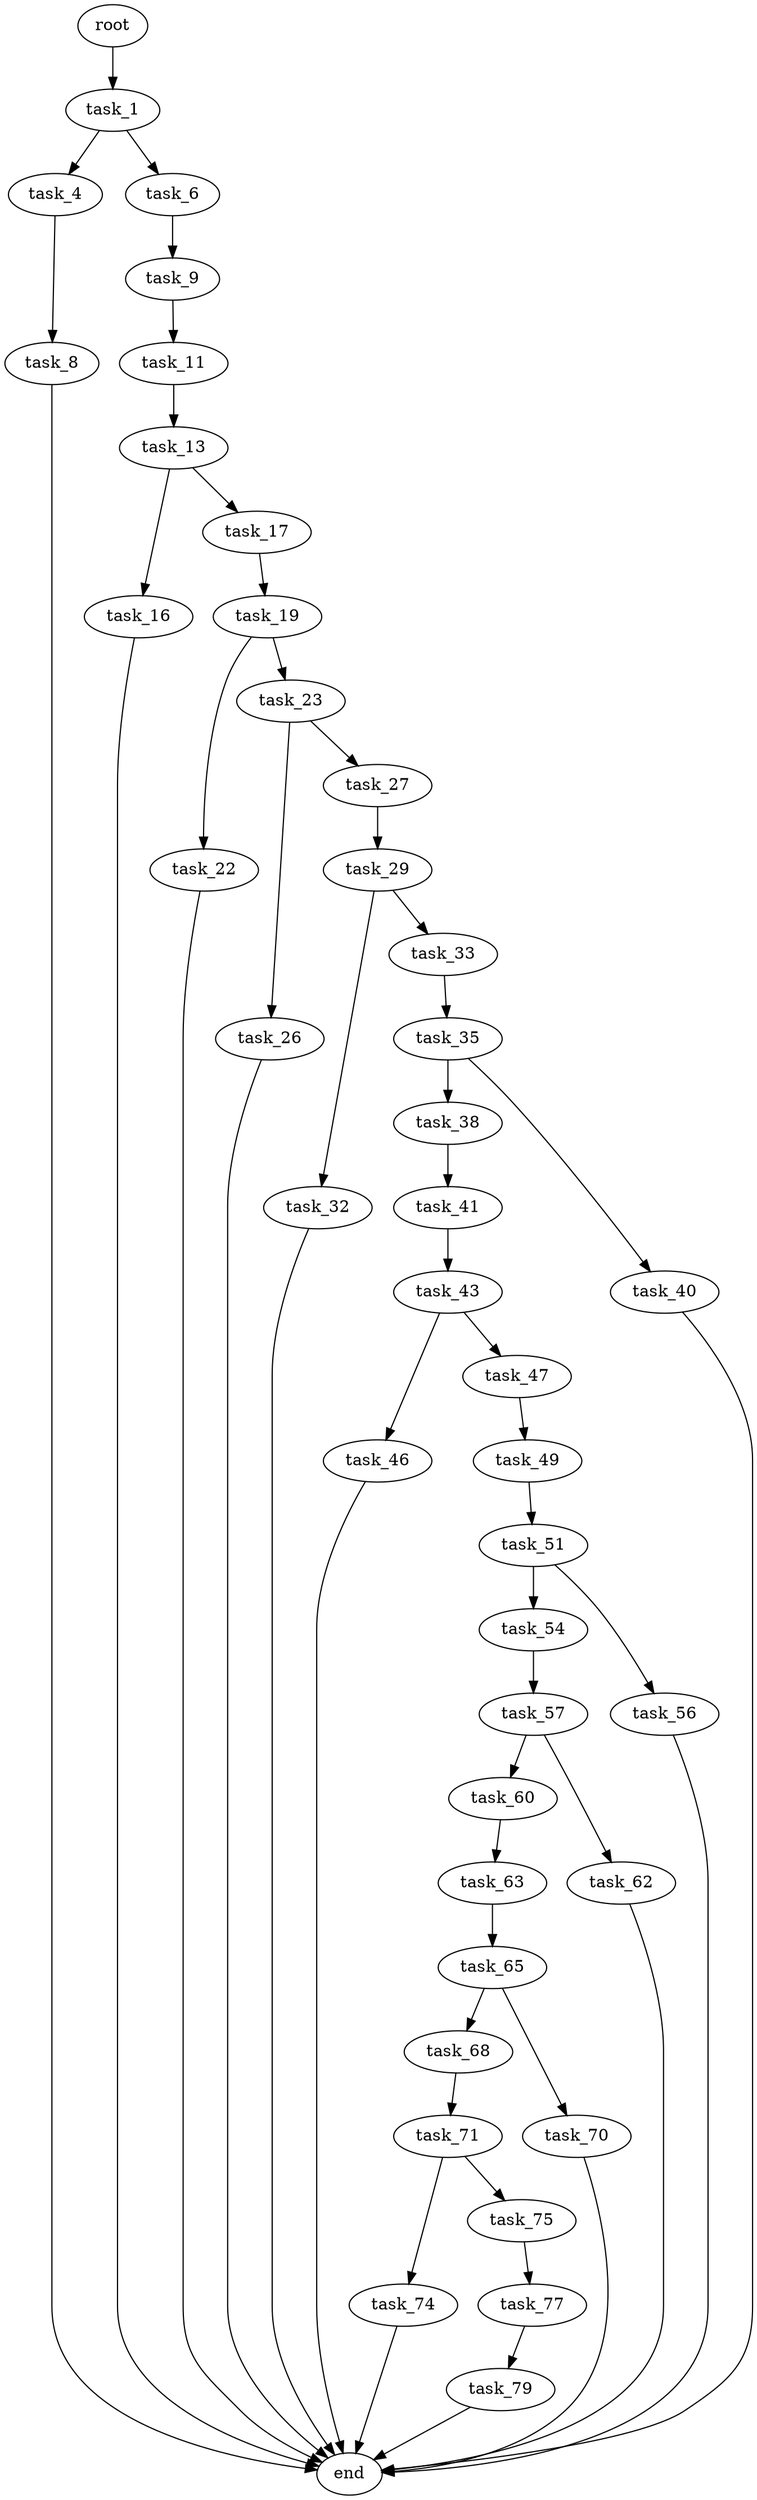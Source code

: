 digraph G {
  root [size="0.000000"];
  task_1 [size="5230507781.000000"];
  task_4 [size="5891054161.000000"];
  task_6 [size="8589934592.000000"];
  task_8 [size="68719476736.000000"];
  task_9 [size="159392606353.000000"];
  task_11 [size="106135957941.000000"];
  task_13 [size="19037130790.000000"];
  task_16 [size="1213050919270.000000"];
  task_17 [size="977180876927.000000"];
  task_19 [size="496225634313.000000"];
  task_22 [size="376755416.000000"];
  task_23 [size="549755813888.000000"];
  task_26 [size="1430821136.000000"];
  task_27 [size="231928233984.000000"];
  task_29 [size="54947878485.000000"];
  task_32 [size="835195489751.000000"];
  task_33 [size="8589934592.000000"];
  task_35 [size="231928233984.000000"];
  task_38 [size="31302963855.000000"];
  task_40 [size="139354934867.000000"];
  task_41 [size="8589934592.000000"];
  task_43 [size="294209893508.000000"];
  task_46 [size="919177637477.000000"];
  task_47 [size="134217728000.000000"];
  task_49 [size="655591631770.000000"];
  task_51 [size="22245549861.000000"];
  task_54 [size="275011530524.000000"];
  task_56 [size="712392966757.000000"];
  task_57 [size="181577776899.000000"];
  task_60 [size="1073741824000.000000"];
  task_62 [size="452710615948.000000"];
  task_63 [size="525370040080.000000"];
  task_65 [size="1371606525565.000000"];
  task_68 [size="206681647854.000000"];
  task_70 [size="178577147560.000000"];
  task_71 [size="28991029248.000000"];
  task_74 [size="244220600058.000000"];
  task_75 [size="3474060103.000000"];
  task_77 [size="1056553312156.000000"];
  task_79 [size="8589934592.000000"];
  end [size="0.000000"];

  root -> task_1 [size="1.000000"];
  task_1 -> task_4 [size="301989888.000000"];
  task_1 -> task_6 [size="301989888.000000"];
  task_4 -> task_8 [size="134217728.000000"];
  task_6 -> task_9 [size="33554432.000000"];
  task_8 -> end [size="1.000000"];
  task_9 -> task_11 [size="209715200.000000"];
  task_11 -> task_13 [size="134217728.000000"];
  task_13 -> task_16 [size="536870912.000000"];
  task_13 -> task_17 [size="536870912.000000"];
  task_16 -> end [size="1.000000"];
  task_17 -> task_19 [size="838860800.000000"];
  task_19 -> task_22 [size="411041792.000000"];
  task_19 -> task_23 [size="411041792.000000"];
  task_22 -> end [size="1.000000"];
  task_23 -> task_26 [size="536870912.000000"];
  task_23 -> task_27 [size="536870912.000000"];
  task_26 -> end [size="1.000000"];
  task_27 -> task_29 [size="301989888.000000"];
  task_29 -> task_32 [size="209715200.000000"];
  task_29 -> task_33 [size="209715200.000000"];
  task_32 -> end [size="1.000000"];
  task_33 -> task_35 [size="33554432.000000"];
  task_35 -> task_38 [size="301989888.000000"];
  task_35 -> task_40 [size="301989888.000000"];
  task_38 -> task_41 [size="679477248.000000"];
  task_40 -> end [size="1.000000"];
  task_41 -> task_43 [size="33554432.000000"];
  task_43 -> task_46 [size="411041792.000000"];
  task_43 -> task_47 [size="411041792.000000"];
  task_46 -> end [size="1.000000"];
  task_47 -> task_49 [size="209715200.000000"];
  task_49 -> task_51 [size="838860800.000000"];
  task_51 -> task_54 [size="75497472.000000"];
  task_51 -> task_56 [size="75497472.000000"];
  task_54 -> task_57 [size="209715200.000000"];
  task_56 -> end [size="1.000000"];
  task_57 -> task_60 [size="679477248.000000"];
  task_57 -> task_62 [size="679477248.000000"];
  task_60 -> task_63 [size="838860800.000000"];
  task_62 -> end [size="1.000000"];
  task_63 -> task_65 [size="536870912.000000"];
  task_65 -> task_68 [size="838860800.000000"];
  task_65 -> task_70 [size="838860800.000000"];
  task_68 -> task_71 [size="209715200.000000"];
  task_70 -> end [size="1.000000"];
  task_71 -> task_74 [size="75497472.000000"];
  task_71 -> task_75 [size="75497472.000000"];
  task_74 -> end [size="1.000000"];
  task_75 -> task_77 [size="75497472.000000"];
  task_77 -> task_79 [size="838860800.000000"];
  task_79 -> end [size="1.000000"];
}
